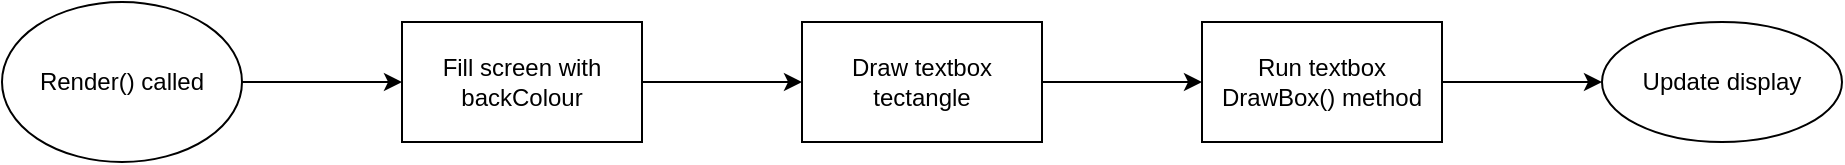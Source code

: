 <mxfile version="16.0.2" type="device"><diagram id="C5RBs43oDa-KdzZeNtuy" name="Page-1"><mxGraphModel dx="1422" dy="875" grid="1" gridSize="10" guides="1" tooltips="1" connect="1" arrows="1" fold="1" page="1" pageScale="1" pageWidth="827" pageHeight="1169" math="0" shadow="0"><root><mxCell id="WIyWlLk6GJQsqaUBKTNV-0"/><mxCell id="WIyWlLk6GJQsqaUBKTNV-1" parent="WIyWlLk6GJQsqaUBKTNV-0"/><mxCell id="8F-FvlfoJzJtUra3R4xk-2" value="" style="edgeStyle=orthogonalEdgeStyle;rounded=0;orthogonalLoop=1;jettySize=auto;html=1;" edge="1" parent="WIyWlLk6GJQsqaUBKTNV-1" source="8F-FvlfoJzJtUra3R4xk-0" target="8F-FvlfoJzJtUra3R4xk-1"><mxGeometry relative="1" as="geometry"/></mxCell><mxCell id="8F-FvlfoJzJtUra3R4xk-0" value="Render() called" style="ellipse;whiteSpace=wrap;html=1;" vertex="1" parent="WIyWlLk6GJQsqaUBKTNV-1"><mxGeometry x="80" y="80" width="120" height="80" as="geometry"/></mxCell><mxCell id="8F-FvlfoJzJtUra3R4xk-4" value="" style="edgeStyle=orthogonalEdgeStyle;rounded=0;orthogonalLoop=1;jettySize=auto;html=1;" edge="1" parent="WIyWlLk6GJQsqaUBKTNV-1" source="8F-FvlfoJzJtUra3R4xk-1" target="8F-FvlfoJzJtUra3R4xk-3"><mxGeometry relative="1" as="geometry"/></mxCell><mxCell id="8F-FvlfoJzJtUra3R4xk-1" value="Fill screen with backColour" style="whiteSpace=wrap;html=1;" vertex="1" parent="WIyWlLk6GJQsqaUBKTNV-1"><mxGeometry x="280" y="90" width="120" height="60" as="geometry"/></mxCell><mxCell id="8F-FvlfoJzJtUra3R4xk-6" value="" style="edgeStyle=orthogonalEdgeStyle;rounded=0;orthogonalLoop=1;jettySize=auto;html=1;" edge="1" parent="WIyWlLk6GJQsqaUBKTNV-1" source="8F-FvlfoJzJtUra3R4xk-3" target="8F-FvlfoJzJtUra3R4xk-5"><mxGeometry relative="1" as="geometry"/></mxCell><mxCell id="8F-FvlfoJzJtUra3R4xk-3" value="Draw textbox tectangle" style="whiteSpace=wrap;html=1;" vertex="1" parent="WIyWlLk6GJQsqaUBKTNV-1"><mxGeometry x="480" y="90" width="120" height="60" as="geometry"/></mxCell><mxCell id="8F-FvlfoJzJtUra3R4xk-8" value="" style="edgeStyle=orthogonalEdgeStyle;rounded=0;orthogonalLoop=1;jettySize=auto;html=1;" edge="1" parent="WIyWlLk6GJQsqaUBKTNV-1" source="8F-FvlfoJzJtUra3R4xk-5" target="8F-FvlfoJzJtUra3R4xk-7"><mxGeometry relative="1" as="geometry"/></mxCell><mxCell id="8F-FvlfoJzJtUra3R4xk-5" value="Run textbox DrawBox() method" style="whiteSpace=wrap;html=1;" vertex="1" parent="WIyWlLk6GJQsqaUBKTNV-1"><mxGeometry x="680" y="90" width="120" height="60" as="geometry"/></mxCell><mxCell id="8F-FvlfoJzJtUra3R4xk-7" value="Update display" style="ellipse;whiteSpace=wrap;html=1;" vertex="1" parent="WIyWlLk6GJQsqaUBKTNV-1"><mxGeometry x="880" y="90" width="120" height="60" as="geometry"/></mxCell></root></mxGraphModel></diagram></mxfile>